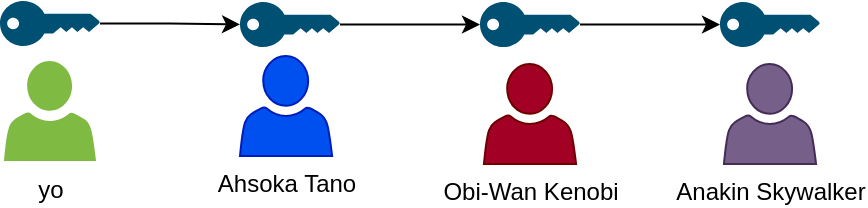 <mxfile version="22.0.6" type="device">
  <diagram name="Página-1" id="H1gAe4TEgG37sk8PaRr4">
    <mxGraphModel dx="1434" dy="728" grid="1" gridSize="10" guides="1" tooltips="1" connect="1" arrows="1" fold="1" page="1" pageScale="1" pageWidth="1169" pageHeight="827" math="0" shadow="0">
      <root>
        <mxCell id="0" />
        <mxCell id="1" parent="0" />
        <mxCell id="3jQ3pkgaZVPvUWSegzT8-2" value="yo" style="sketch=0;pointerEvents=1;shadow=0;dashed=0;html=1;strokeColor=none;labelPosition=center;verticalLabelPosition=bottom;verticalAlign=top;outlineConnect=0;align=center;shape=mxgraph.office.users.user;fillColor=#7FBA42;" parent="1" vertex="1">
          <mxGeometry x="161.97" y="228.5" width="46.063" height="50.0" as="geometry" />
        </mxCell>
        <mxCell id="TQLesLiD590dkeh5ywUg-3" value="" style="edgeStyle=orthogonalEdgeStyle;rounded=0;orthogonalLoop=1;jettySize=auto;html=1;" edge="1" parent="1" source="3jQ3pkgaZVPvUWSegzT8-34" target="J3Js696kLdLq6cgxkuE6-3">
          <mxGeometry relative="1" as="geometry" />
        </mxCell>
        <mxCell id="3jQ3pkgaZVPvUWSegzT8-34" value="" style="points=[[0,0.5,0],[0.24,0,0],[0.5,0.28,0],[0.995,0.475,0],[0.5,0.72,0],[0.24,1,0]];verticalLabelPosition=middle;sketch=0;html=1;verticalAlign=middle;aspect=fixed;align=left;pointerEvents=1;shape=mxgraph.cisco19.key;fillColor=#005073;strokeColor=none;labelPosition=right;" parent="1" vertex="1">
          <mxGeometry x="160" y="198.5" width="50" height="22.5" as="geometry" />
        </mxCell>
        <mxCell id="J3Js696kLdLq6cgxkuE6-2" value="&lt;font color=&quot;#000000&quot;&gt;Ahsoka Tano&lt;br&gt;&lt;/font&gt;" style="sketch=0;pointerEvents=1;shadow=0;dashed=0;html=1;strokeColor=#001DBC;labelPosition=center;verticalLabelPosition=bottom;verticalAlign=top;outlineConnect=0;align=center;shape=mxgraph.office.users.user;fillColor=#0050ef;fontColor=#ffffff;" parent="1" vertex="1">
          <mxGeometry x="280" y="226" width="46.063" height="50.0" as="geometry" />
        </mxCell>
        <mxCell id="TQLesLiD590dkeh5ywUg-4" value="" style="edgeStyle=orthogonalEdgeStyle;rounded=0;orthogonalLoop=1;jettySize=auto;html=1;" edge="1" parent="1" source="J3Js696kLdLq6cgxkuE6-3" target="J3Js696kLdLq6cgxkuE6-6">
          <mxGeometry relative="1" as="geometry" />
        </mxCell>
        <mxCell id="J3Js696kLdLq6cgxkuE6-3" value="" style="points=[[0,0.5,0],[0.24,0,0],[0.5,0.28,0],[0.995,0.475,0],[0.5,0.72,0],[0.24,1,0]];verticalLabelPosition=middle;sketch=0;html=1;verticalAlign=middle;aspect=fixed;align=left;pointerEvents=1;shape=mxgraph.cisco19.key;fillColor=#005073;strokeColor=none;labelPosition=right;" parent="1" vertex="1">
          <mxGeometry x="280" y="199" width="50" height="22.5" as="geometry" />
        </mxCell>
        <mxCell id="J3Js696kLdLq6cgxkuE6-5" value="&lt;font color=&quot;#000000&quot;&gt;Obi-Wan Kenobi&lt;br&gt;&lt;/font&gt;" style="sketch=0;pointerEvents=1;shadow=0;dashed=0;html=1;strokeColor=#6F0000;labelPosition=center;verticalLabelPosition=bottom;verticalAlign=top;outlineConnect=0;align=center;shape=mxgraph.office.users.user;fillColor=#a20025;fontColor=#ffffff;" parent="1" vertex="1">
          <mxGeometry x="401.97" y="230" width="46.063" height="50.0" as="geometry" />
        </mxCell>
        <mxCell id="TQLesLiD590dkeh5ywUg-5" value="" style="edgeStyle=orthogonalEdgeStyle;rounded=0;orthogonalLoop=1;jettySize=auto;html=1;" edge="1" parent="1" source="J3Js696kLdLq6cgxkuE6-6" target="J3Js696kLdLq6cgxkuE6-9">
          <mxGeometry relative="1" as="geometry" />
        </mxCell>
        <mxCell id="J3Js696kLdLq6cgxkuE6-6" value="" style="points=[[0,0.5,0],[0.24,0,0],[0.5,0.28,0],[0.995,0.475,0],[0.5,0.72,0],[0.24,1,0]];verticalLabelPosition=middle;sketch=0;html=1;verticalAlign=middle;aspect=fixed;align=left;pointerEvents=1;shape=mxgraph.cisco19.key;fillColor=#005073;strokeColor=none;labelPosition=right;" parent="1" vertex="1">
          <mxGeometry x="400" y="199" width="50" height="22.5" as="geometry" />
        </mxCell>
        <mxCell id="J3Js696kLdLq6cgxkuE6-8" value="&lt;font color=&quot;#000000&quot;&gt;Anakin Skywalker&lt;/font&gt;" style="sketch=0;pointerEvents=1;shadow=0;dashed=0;html=1;strokeColor=#432D57;labelPosition=center;verticalLabelPosition=bottom;verticalAlign=top;outlineConnect=0;align=center;shape=mxgraph.office.users.user;fillColor=#76608a;fontColor=#ffffff;" parent="1" vertex="1">
          <mxGeometry x="521.97" y="230" width="46.063" height="50.0" as="geometry" />
        </mxCell>
        <mxCell id="J3Js696kLdLq6cgxkuE6-9" value="" style="points=[[0,0.5,0],[0.24,0,0],[0.5,0.28,0],[0.995,0.475,0],[0.5,0.72,0],[0.24,1,0]];verticalLabelPosition=middle;sketch=0;html=1;verticalAlign=middle;aspect=fixed;align=left;pointerEvents=1;shape=mxgraph.cisco19.key;fillColor=#005073;strokeColor=none;labelPosition=right;" parent="1" vertex="1">
          <mxGeometry x="520" y="199" width="50" height="22.5" as="geometry" />
        </mxCell>
      </root>
    </mxGraphModel>
  </diagram>
</mxfile>
